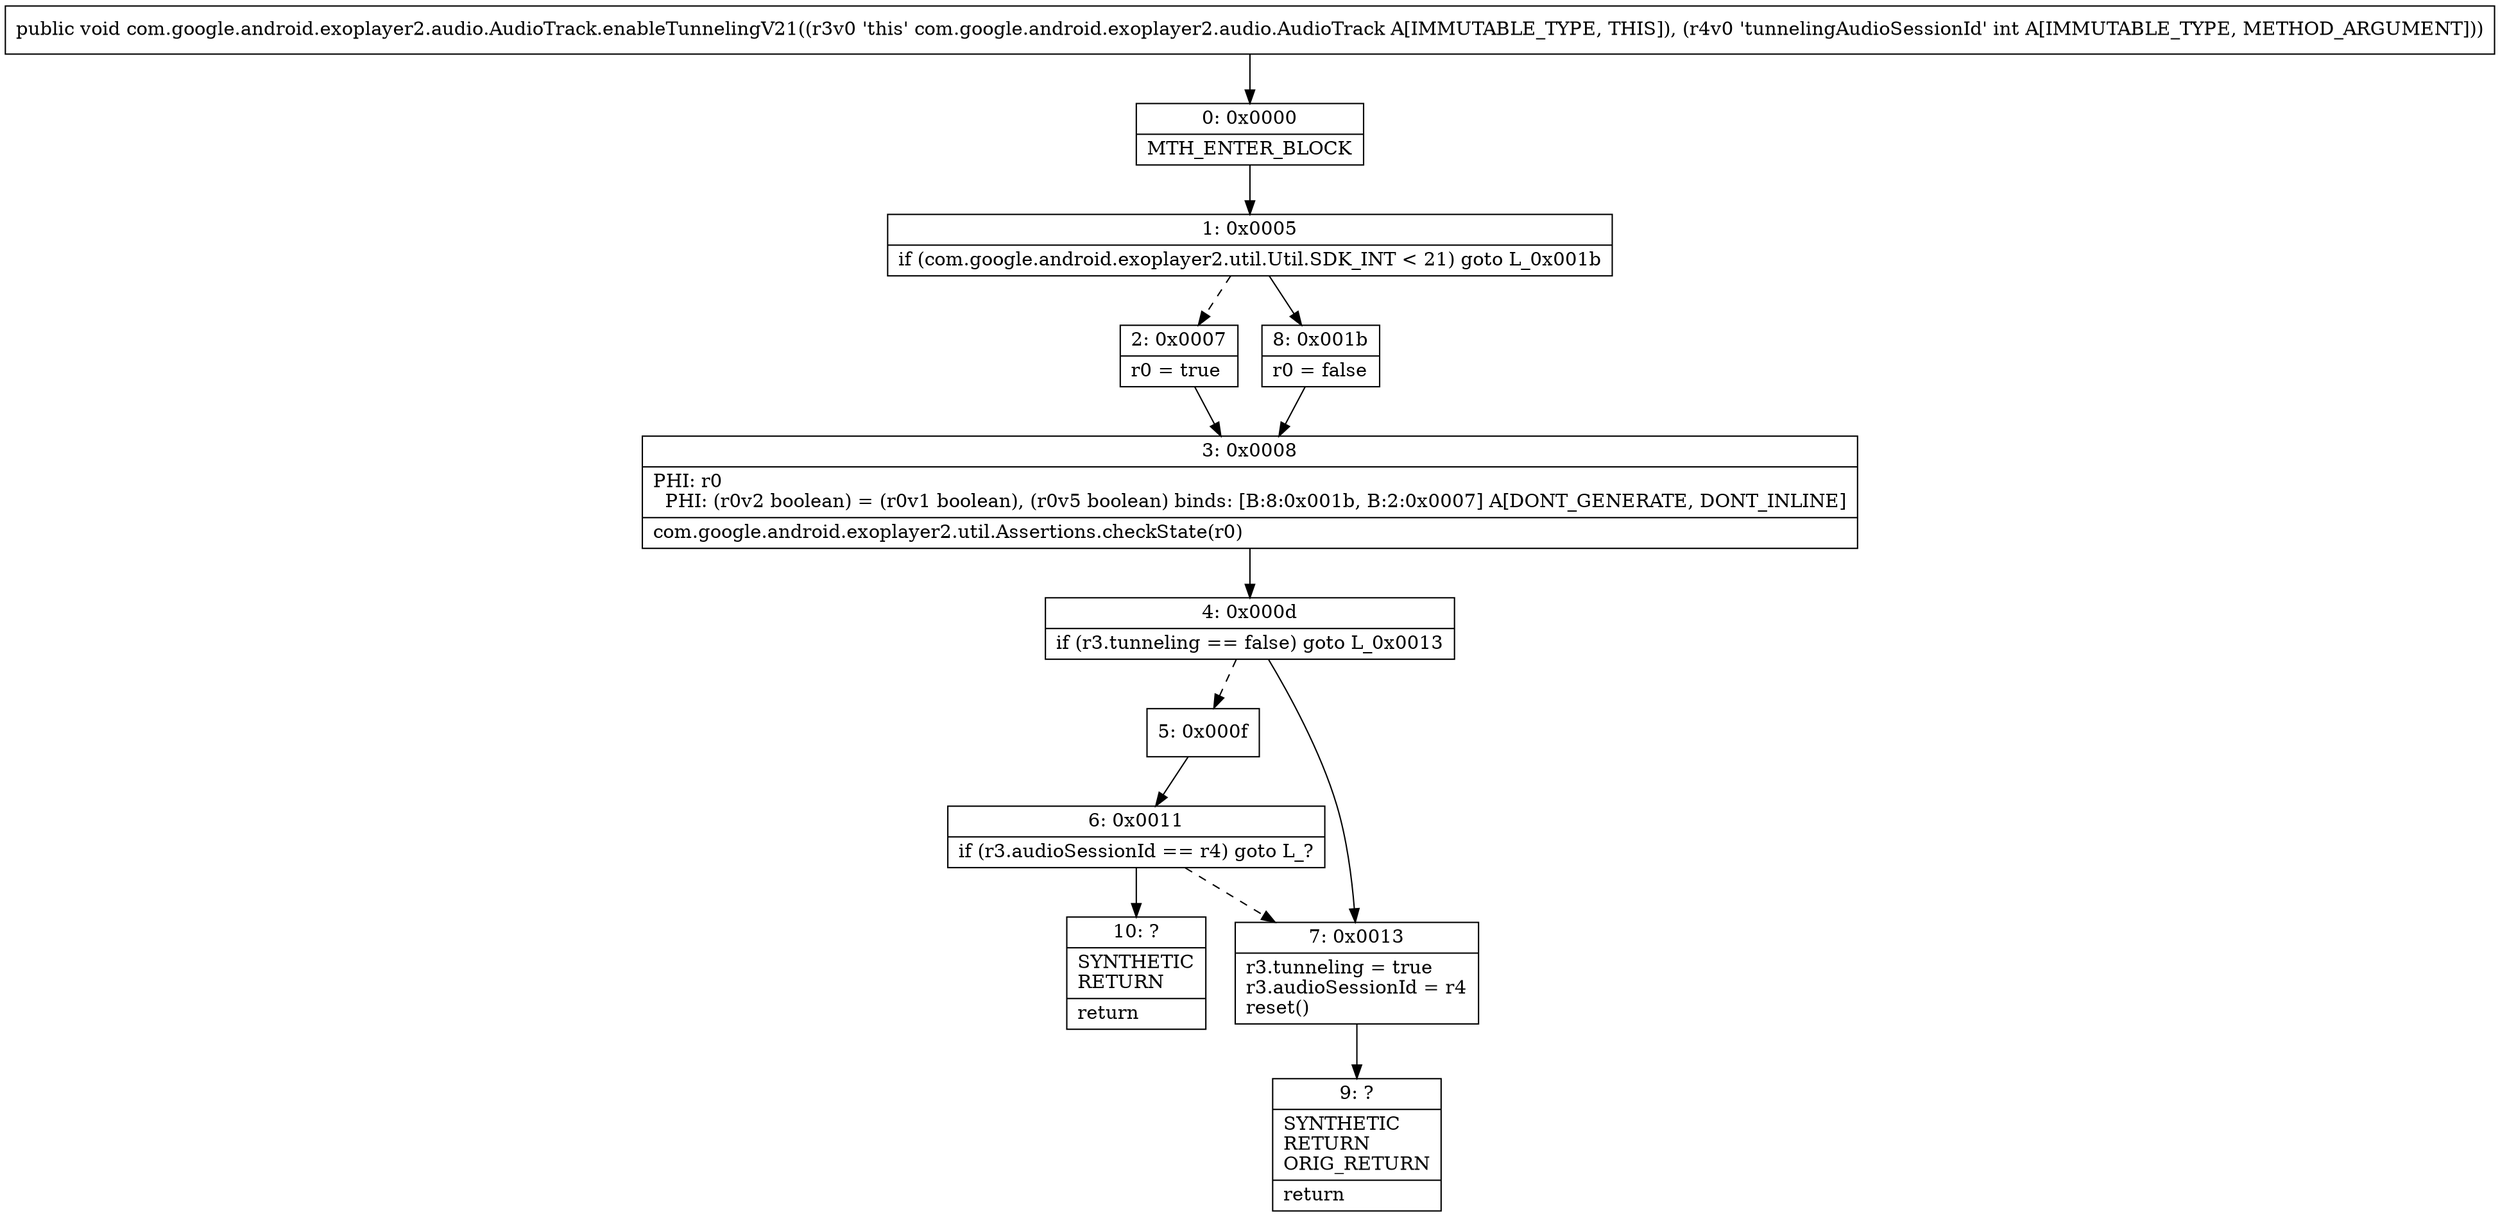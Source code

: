 digraph "CFG forcom.google.android.exoplayer2.audio.AudioTrack.enableTunnelingV21(I)V" {
Node_0 [shape=record,label="{0\:\ 0x0000|MTH_ENTER_BLOCK\l}"];
Node_1 [shape=record,label="{1\:\ 0x0005|if (com.google.android.exoplayer2.util.Util.SDK_INT \< 21) goto L_0x001b\l}"];
Node_2 [shape=record,label="{2\:\ 0x0007|r0 = true\l}"];
Node_3 [shape=record,label="{3\:\ 0x0008|PHI: r0 \l  PHI: (r0v2 boolean) = (r0v1 boolean), (r0v5 boolean) binds: [B:8:0x001b, B:2:0x0007] A[DONT_GENERATE, DONT_INLINE]\l|com.google.android.exoplayer2.util.Assertions.checkState(r0)\l}"];
Node_4 [shape=record,label="{4\:\ 0x000d|if (r3.tunneling == false) goto L_0x0013\l}"];
Node_5 [shape=record,label="{5\:\ 0x000f}"];
Node_6 [shape=record,label="{6\:\ 0x0011|if (r3.audioSessionId == r4) goto L_?\l}"];
Node_7 [shape=record,label="{7\:\ 0x0013|r3.tunneling = true\lr3.audioSessionId = r4\lreset()\l}"];
Node_8 [shape=record,label="{8\:\ 0x001b|r0 = false\l}"];
Node_9 [shape=record,label="{9\:\ ?|SYNTHETIC\lRETURN\lORIG_RETURN\l|return\l}"];
Node_10 [shape=record,label="{10\:\ ?|SYNTHETIC\lRETURN\l|return\l}"];
MethodNode[shape=record,label="{public void com.google.android.exoplayer2.audio.AudioTrack.enableTunnelingV21((r3v0 'this' com.google.android.exoplayer2.audio.AudioTrack A[IMMUTABLE_TYPE, THIS]), (r4v0 'tunnelingAudioSessionId' int A[IMMUTABLE_TYPE, METHOD_ARGUMENT])) }"];
MethodNode -> Node_0;
Node_0 -> Node_1;
Node_1 -> Node_2[style=dashed];
Node_1 -> Node_8;
Node_2 -> Node_3;
Node_3 -> Node_4;
Node_4 -> Node_5[style=dashed];
Node_4 -> Node_7;
Node_5 -> Node_6;
Node_6 -> Node_7[style=dashed];
Node_6 -> Node_10;
Node_7 -> Node_9;
Node_8 -> Node_3;
}


